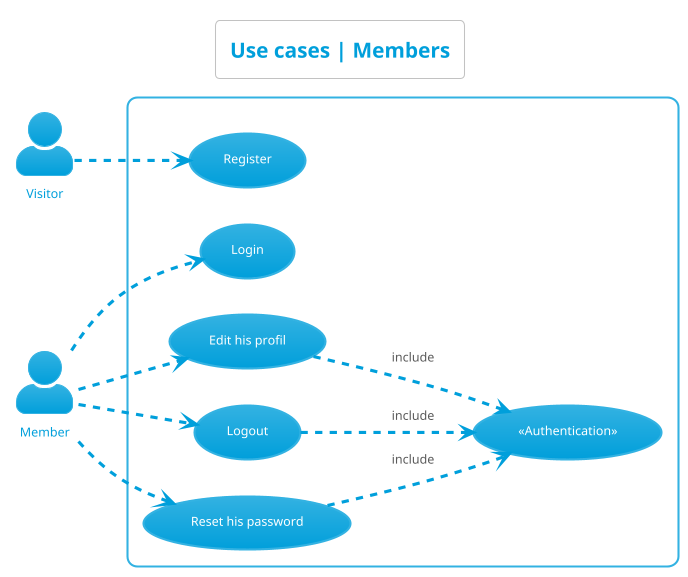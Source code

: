 @startuml use_cases__members
left to right direction
skinparam actorStyle Awesome
!theme bluegray
skinparam backgroundcolor White

'Titre'
title Use cases | Members

'Acteur'
actor "Visitor" as Visitor
actor "Member" as Member

'Rectangle'
rectangle {
    'Authentification'
    "«Authentication»" as (Authentification)

    'Visiteur'
    "Register" as (Register)

    'Membre'
    "Login" as (Login)
    "Edit his profil" as (EditProfil)
    "Logout" as (Logout)
    "Reset his password" as (ResetPassword)

    'Déroulement'
    :Visitor: -.> (Register)
    :Member: -.> (Login)
    :Member: -.> (ResetPassword)
    :Member: -.> (EditProfil)
    :Member: -.> (Logout)
    (EditProfil) -.> (Authentification) : include
    (Logout) -.> (Authentification) : include
    (ResetPassword) -.> (Authentification) : include
}
@enduml